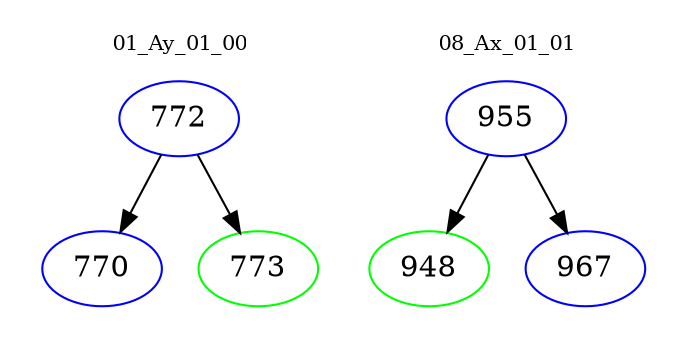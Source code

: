 digraph{
subgraph cluster_0 {
color = white
label = "01_Ay_01_00";
fontsize=10;
T0_772 [label="772", color="blue"]
T0_772 -> T0_770 [color="black"]
T0_770 [label="770", color="blue"]
T0_772 -> T0_773 [color="black"]
T0_773 [label="773", color="green"]
}
subgraph cluster_1 {
color = white
label = "08_Ax_01_01";
fontsize=10;
T1_955 [label="955", color="blue"]
T1_955 -> T1_948 [color="black"]
T1_948 [label="948", color="green"]
T1_955 -> T1_967 [color="black"]
T1_967 [label="967", color="blue"]
}
}
